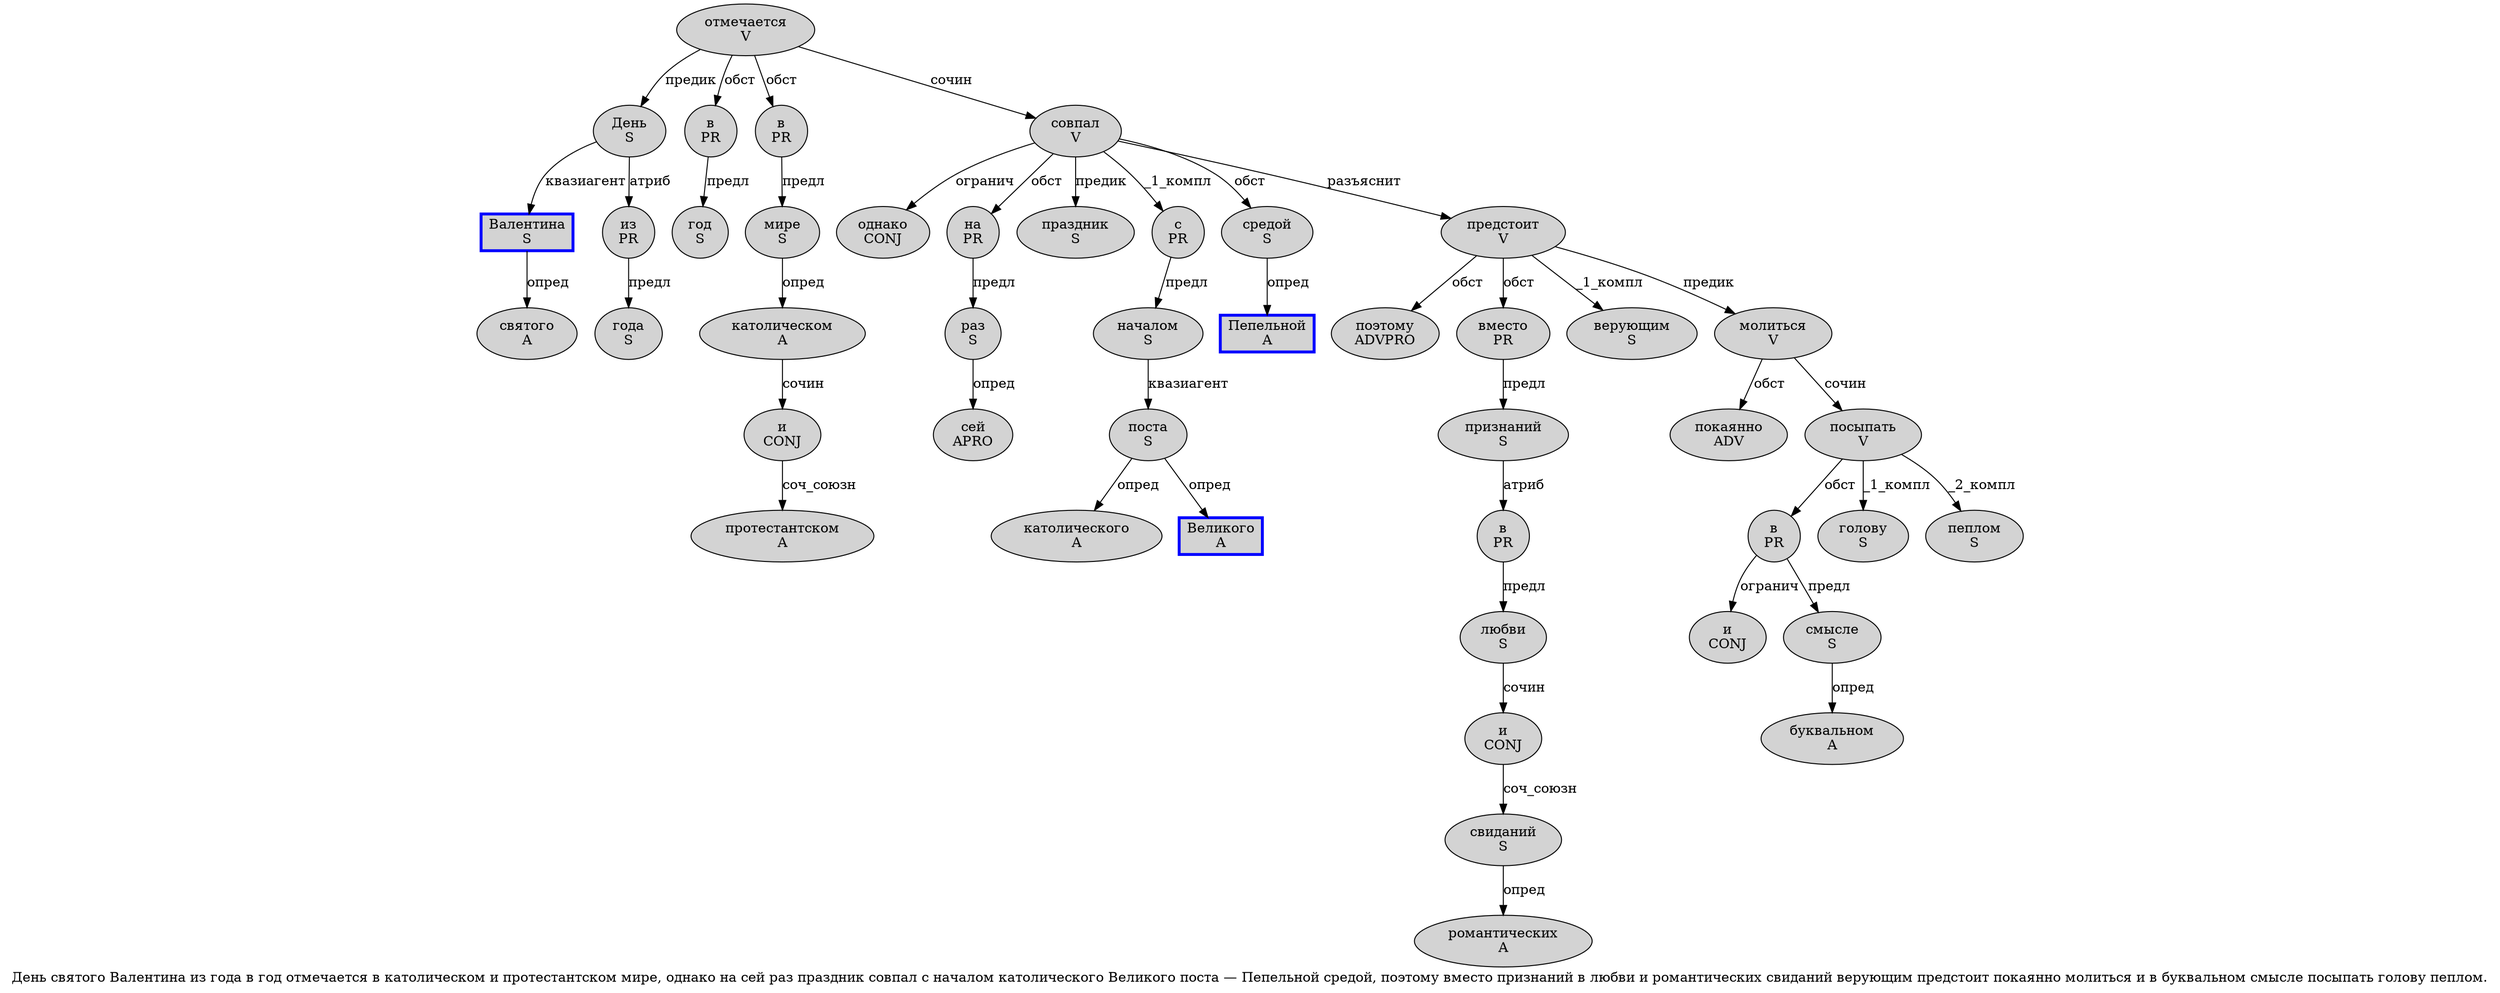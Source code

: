 digraph SENTENCE_171 {
	graph [label="День святого Валентина из года в год отмечается в католическом и протестантском мире, однако на сей раз праздник совпал с началом католического Великого поста — Пепельной средой, поэтому вместо признаний в любви и романтических свиданий верующим предстоит покаянно молиться и в буквальном смысле посыпать голову пеплом."]
	node [style=filled]
		0 [label="День
S" color="" fillcolor=lightgray penwidth=1 shape=ellipse]
		1 [label="святого
A" color="" fillcolor=lightgray penwidth=1 shape=ellipse]
		2 [label="Валентина
S" color=blue fillcolor=lightgray penwidth=3 shape=box]
		3 [label="из
PR" color="" fillcolor=lightgray penwidth=1 shape=ellipse]
		4 [label="года
S" color="" fillcolor=lightgray penwidth=1 shape=ellipse]
		5 [label="в
PR" color="" fillcolor=lightgray penwidth=1 shape=ellipse]
		6 [label="год
S" color="" fillcolor=lightgray penwidth=1 shape=ellipse]
		7 [label="отмечается
V" color="" fillcolor=lightgray penwidth=1 shape=ellipse]
		8 [label="в
PR" color="" fillcolor=lightgray penwidth=1 shape=ellipse]
		9 [label="католическом
A" color="" fillcolor=lightgray penwidth=1 shape=ellipse]
		10 [label="и
CONJ" color="" fillcolor=lightgray penwidth=1 shape=ellipse]
		11 [label="протестантском
A" color="" fillcolor=lightgray penwidth=1 shape=ellipse]
		12 [label="мире
S" color="" fillcolor=lightgray penwidth=1 shape=ellipse]
		14 [label="однако
CONJ" color="" fillcolor=lightgray penwidth=1 shape=ellipse]
		15 [label="на
PR" color="" fillcolor=lightgray penwidth=1 shape=ellipse]
		16 [label="сей
APRO" color="" fillcolor=lightgray penwidth=1 shape=ellipse]
		17 [label="раз
S" color="" fillcolor=lightgray penwidth=1 shape=ellipse]
		18 [label="праздник
S" color="" fillcolor=lightgray penwidth=1 shape=ellipse]
		19 [label="совпал
V" color="" fillcolor=lightgray penwidth=1 shape=ellipse]
		20 [label="с
PR" color="" fillcolor=lightgray penwidth=1 shape=ellipse]
		21 [label="началом
S" color="" fillcolor=lightgray penwidth=1 shape=ellipse]
		22 [label="католического
A" color="" fillcolor=lightgray penwidth=1 shape=ellipse]
		23 [label="Великого
A" color=blue fillcolor=lightgray penwidth=3 shape=box]
		24 [label="поста
S" color="" fillcolor=lightgray penwidth=1 shape=ellipse]
		26 [label="Пепельной
A" color=blue fillcolor=lightgray penwidth=3 shape=box]
		27 [label="средой
S" color="" fillcolor=lightgray penwidth=1 shape=ellipse]
		29 [label="поэтому
ADVPRO" color="" fillcolor=lightgray penwidth=1 shape=ellipse]
		30 [label="вместо
PR" color="" fillcolor=lightgray penwidth=1 shape=ellipse]
		31 [label="признаний
S" color="" fillcolor=lightgray penwidth=1 shape=ellipse]
		32 [label="в
PR" color="" fillcolor=lightgray penwidth=1 shape=ellipse]
		33 [label="любви
S" color="" fillcolor=lightgray penwidth=1 shape=ellipse]
		34 [label="и
CONJ" color="" fillcolor=lightgray penwidth=1 shape=ellipse]
		35 [label="романтических
A" color="" fillcolor=lightgray penwidth=1 shape=ellipse]
		36 [label="свиданий
S" color="" fillcolor=lightgray penwidth=1 shape=ellipse]
		37 [label="верующим
S" color="" fillcolor=lightgray penwidth=1 shape=ellipse]
		38 [label="предстоит
V" color="" fillcolor=lightgray penwidth=1 shape=ellipse]
		39 [label="покаянно
ADV" color="" fillcolor=lightgray penwidth=1 shape=ellipse]
		40 [label="молиться
V" color="" fillcolor=lightgray penwidth=1 shape=ellipse]
		41 [label="и
CONJ" color="" fillcolor=lightgray penwidth=1 shape=ellipse]
		42 [label="в
PR" color="" fillcolor=lightgray penwidth=1 shape=ellipse]
		43 [label="буквальном
A" color="" fillcolor=lightgray penwidth=1 shape=ellipse]
		44 [label="смысле
S" color="" fillcolor=lightgray penwidth=1 shape=ellipse]
		45 [label="посыпать
V" color="" fillcolor=lightgray penwidth=1 shape=ellipse]
		46 [label="голову
S" color="" fillcolor=lightgray penwidth=1 shape=ellipse]
		47 [label="пеплом
S" color="" fillcolor=lightgray penwidth=1 shape=ellipse]
			10 -> 11 [label="соч_союзн"]
			24 -> 22 [label="опред"]
			24 -> 23 [label="опред"]
			12 -> 9 [label="опред"]
			9 -> 10 [label="сочин"]
			2 -> 1 [label="опред"]
			15 -> 17 [label="предл"]
			30 -> 31 [label="предл"]
			31 -> 32 [label="атриб"]
			21 -> 24 [label="квазиагент"]
			33 -> 34 [label="сочин"]
			17 -> 16 [label="опред"]
			36 -> 35 [label="опред"]
			32 -> 33 [label="предл"]
			20 -> 21 [label="предл"]
			44 -> 43 [label="опред"]
			7 -> 0 [label="предик"]
			7 -> 5 [label="обст"]
			7 -> 8 [label="обст"]
			7 -> 19 [label="сочин"]
			27 -> 26 [label="опред"]
			34 -> 36 [label="соч_союзн"]
			38 -> 29 [label="обст"]
			38 -> 30 [label="обст"]
			38 -> 37 [label="_1_компл"]
			38 -> 40 [label="предик"]
			45 -> 42 [label="обст"]
			45 -> 46 [label="_1_компл"]
			45 -> 47 [label="_2_компл"]
			3 -> 4 [label="предл"]
			42 -> 41 [label="огранич"]
			42 -> 44 [label="предл"]
			40 -> 39 [label="обст"]
			40 -> 45 [label="сочин"]
			5 -> 6 [label="предл"]
			0 -> 2 [label="квазиагент"]
			0 -> 3 [label="атриб"]
			8 -> 12 [label="предл"]
			19 -> 14 [label="огранич"]
			19 -> 15 [label="обст"]
			19 -> 18 [label="предик"]
			19 -> 20 [label="_1_компл"]
			19 -> 27 [label="обст"]
			19 -> 38 [label="разъяснит"]
}